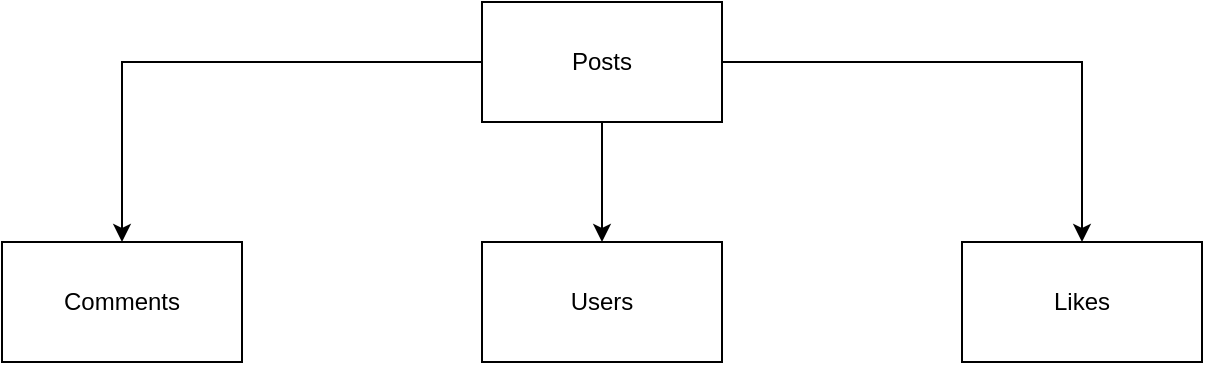 <mxfile version="24.3.1" type="device">
  <diagram name="Page-1" id="mIP37WZZdAWsjwk5EErN">
    <mxGraphModel dx="880" dy="434" grid="1" gridSize="10" guides="1" tooltips="1" connect="1" arrows="1" fold="1" page="1" pageScale="1" pageWidth="827" pageHeight="1169" math="0" shadow="0">
      <root>
        <mxCell id="0" />
        <mxCell id="1" parent="0" />
        <mxCell id="jxWZQ27bVO2dc4_9PUs3-1" value="Users" style="rounded=0;whiteSpace=wrap;html=1;" vertex="1" parent="1">
          <mxGeometry x="280" y="200" width="120" height="60" as="geometry" />
        </mxCell>
        <mxCell id="jxWZQ27bVO2dc4_9PUs3-7" style="edgeStyle=orthogonalEdgeStyle;rounded=0;orthogonalLoop=1;jettySize=auto;html=1;entryX=0.5;entryY=0;entryDx=0;entryDy=0;" edge="1" parent="1" source="jxWZQ27bVO2dc4_9PUs3-2" target="jxWZQ27bVO2dc4_9PUs3-1">
          <mxGeometry relative="1" as="geometry" />
        </mxCell>
        <mxCell id="jxWZQ27bVO2dc4_9PUs3-8" style="edgeStyle=orthogonalEdgeStyle;rounded=0;orthogonalLoop=1;jettySize=auto;html=1;entryX=0.5;entryY=0;entryDx=0;entryDy=0;" edge="1" parent="1" source="jxWZQ27bVO2dc4_9PUs3-2" target="jxWZQ27bVO2dc4_9PUs3-3">
          <mxGeometry relative="1" as="geometry" />
        </mxCell>
        <mxCell id="jxWZQ27bVO2dc4_9PUs3-9" style="edgeStyle=orthogonalEdgeStyle;rounded=0;orthogonalLoop=1;jettySize=auto;html=1;entryX=0.5;entryY=0;entryDx=0;entryDy=0;" edge="1" parent="1" source="jxWZQ27bVO2dc4_9PUs3-2" target="jxWZQ27bVO2dc4_9PUs3-4">
          <mxGeometry relative="1" as="geometry" />
        </mxCell>
        <mxCell id="jxWZQ27bVO2dc4_9PUs3-2" value="Posts" style="rounded=0;whiteSpace=wrap;html=1;" vertex="1" parent="1">
          <mxGeometry x="280" y="80" width="120" height="60" as="geometry" />
        </mxCell>
        <mxCell id="jxWZQ27bVO2dc4_9PUs3-3" value="Likes" style="rounded=0;whiteSpace=wrap;html=1;" vertex="1" parent="1">
          <mxGeometry x="520" y="200" width="120" height="60" as="geometry" />
        </mxCell>
        <mxCell id="jxWZQ27bVO2dc4_9PUs3-4" value="Comments" style="rounded=0;whiteSpace=wrap;html=1;" vertex="1" parent="1">
          <mxGeometry x="40" y="200" width="120" height="60" as="geometry" />
        </mxCell>
      </root>
    </mxGraphModel>
  </diagram>
</mxfile>
